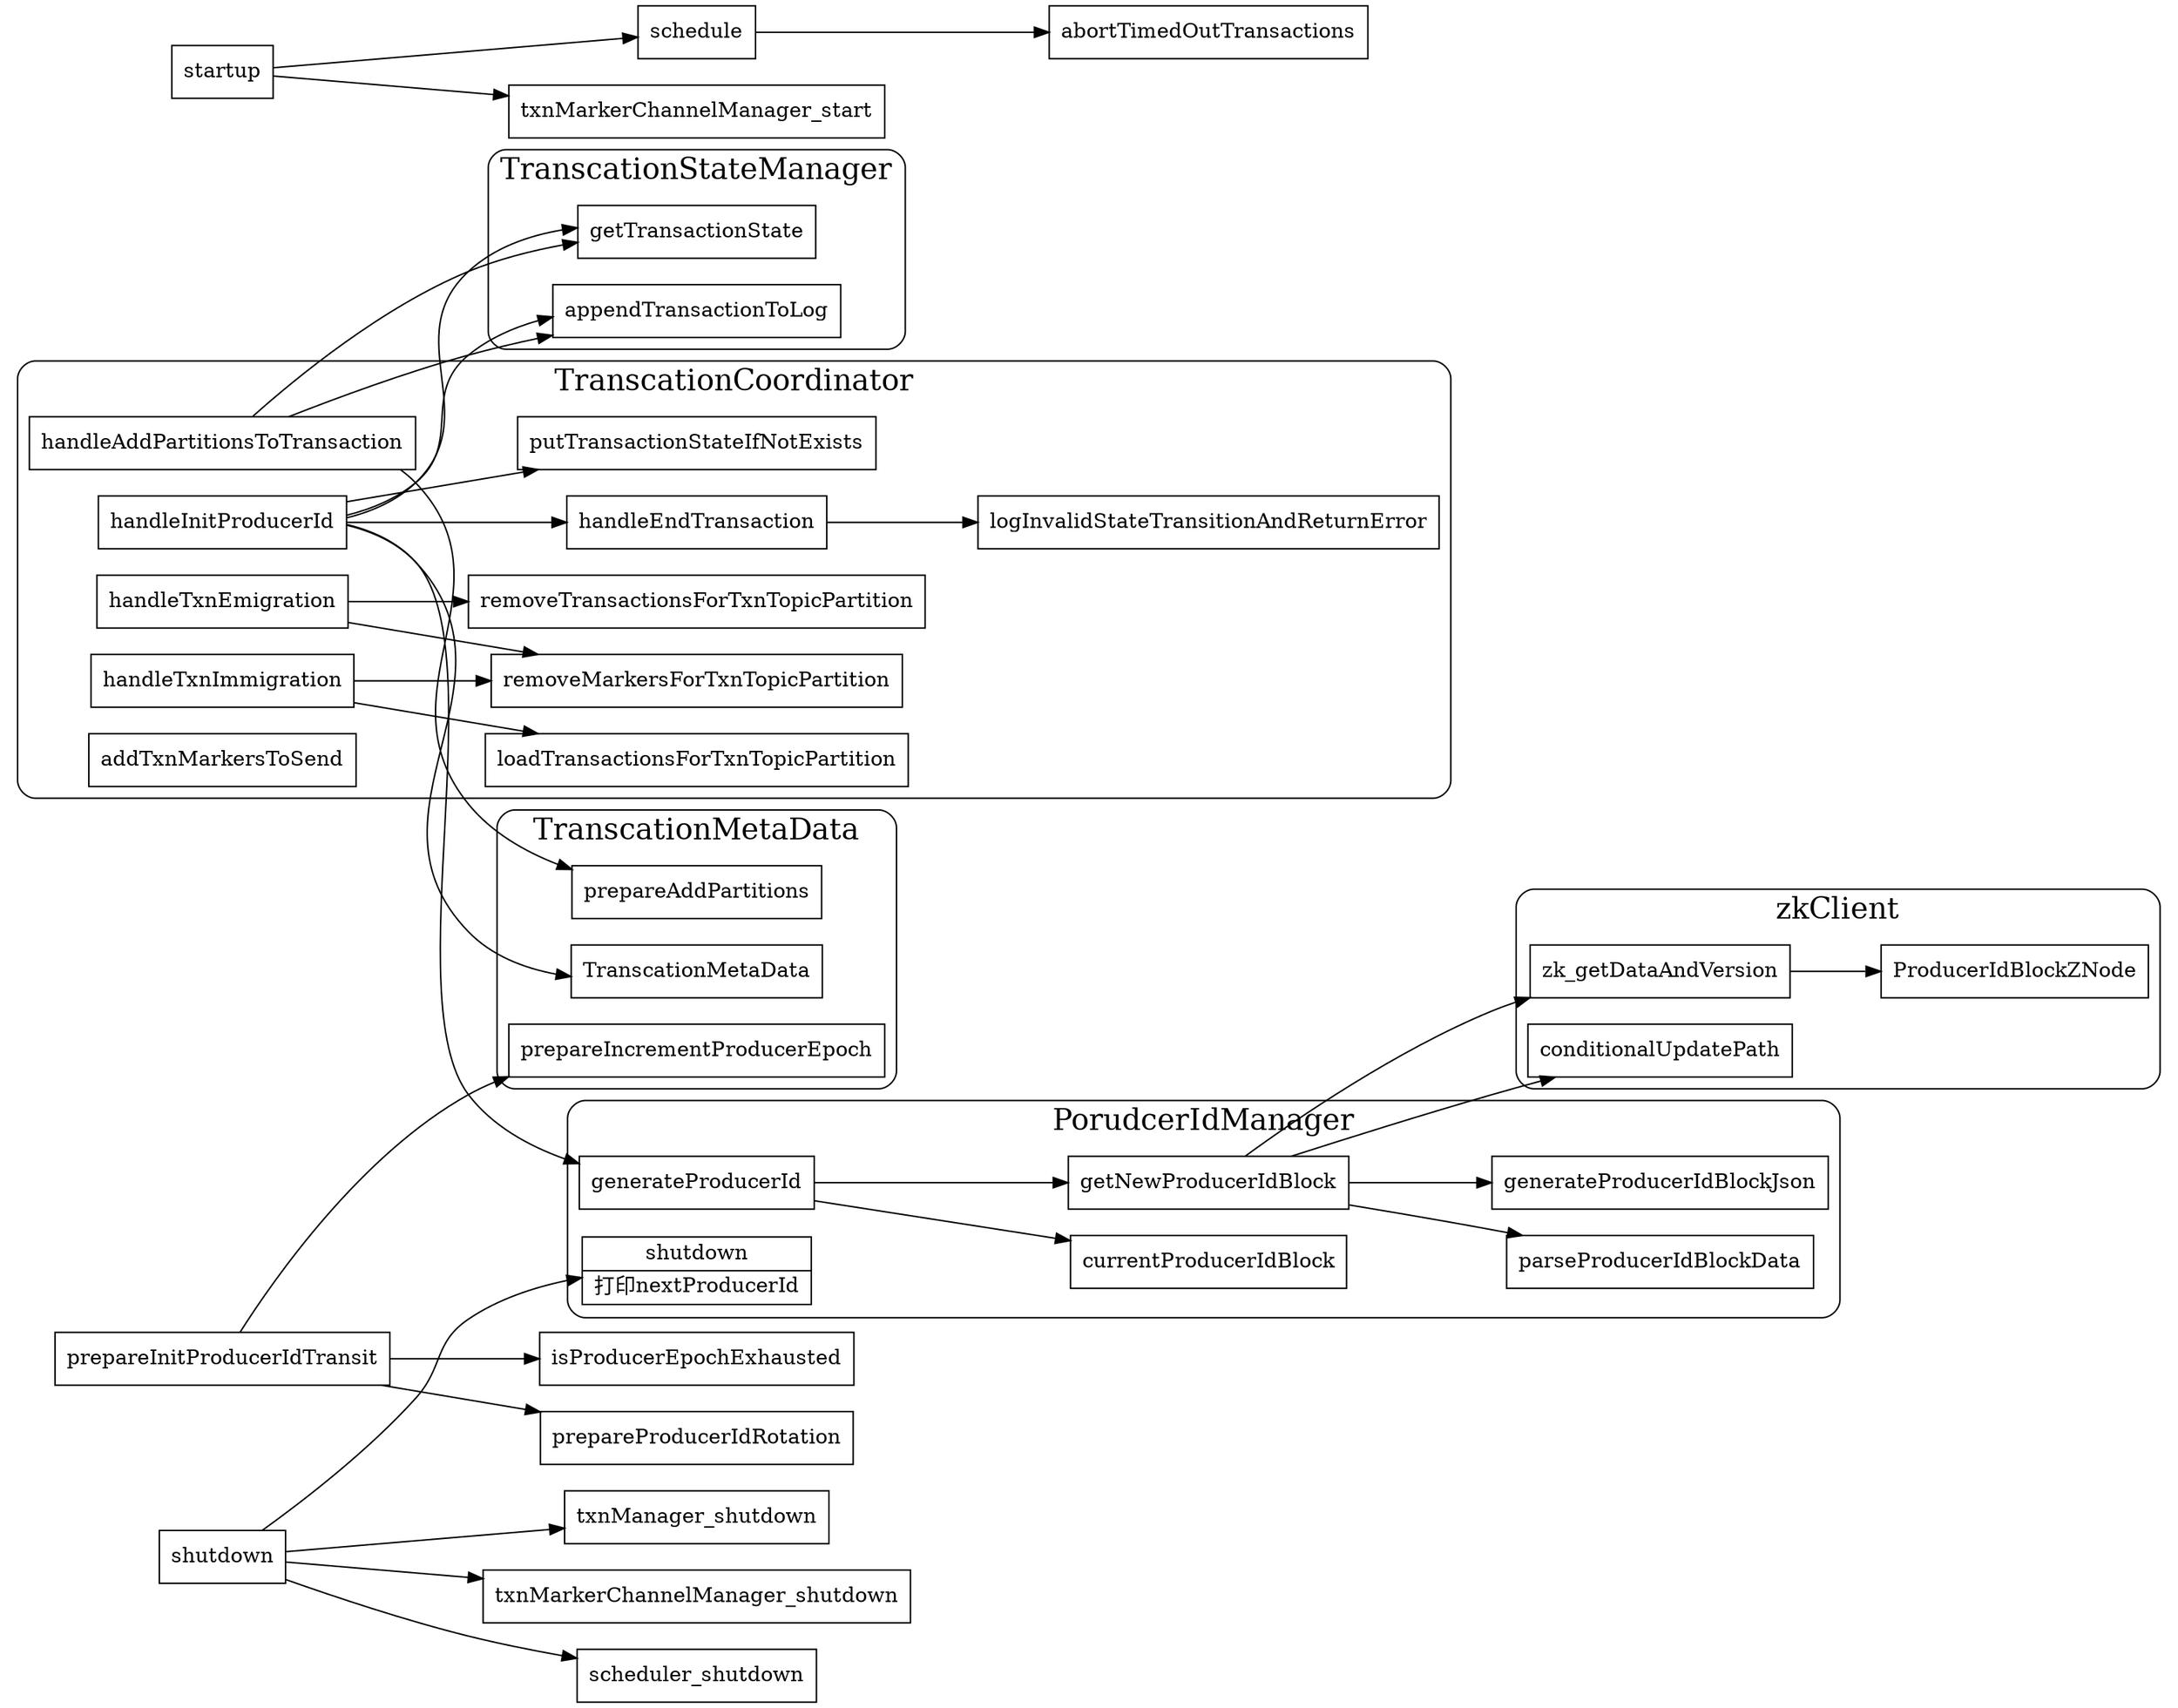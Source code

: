 digraph txn_coordinator{
  node[shape=box;];
  newrank=true;
  rankdir=LR;
  subgraph cluster_zkClient {
    graph[label="zkClient";fontsize=20;style=rounded];
    zk_getDataAndVersion -> ProducerIdBlockZNode;
    conditionalUpdatePath;
  };

  subgraph cluster_PorudcerIdManager {
    graph[label="PorudcerIdManager";fontsize=20;style=rounded];
    producerIdManager_shutdown;
    generateProducerId ->{
      currentProducerIdBlock;
      getNewProducerIdBlock;
    }
    getNewProducerIdBlock -> {
      zk_getDataAndVersion;
      parseProducerIdBlockData;
      generateProducerIdBlockJson;
      conditionalUpdatePath;
    }
    producerIdManager_shutdown[
      shape="record";
      label="{{
        shutdown|
        打印nextProducerId
      }}";
    ];
  };

  subgraph cluster_TranscationMetaData {
    graph[label="TranscationMetaData";fontsize=20;style=rounded];
    TranscationMetaData;
    prepareIncrementProducerEpoch;
    prepareAddPartitions;
  };

  subgraph cluster_TranscationStateManager {
    graph[label="TranscationStateManager";fontsize=20;style=rounded];
    getTransactionState;
    appendTransactionToLog;
    
  };

  subgraph cluster_TranscationCoordinator {
    graph[label="TranscationCoordinator";fontsize=20;style=rounded];
    handleInitProducerId -> {
      generateProducerId;
      getTransactionState;
      putTransactionStateIfNotExists;
      TranscationMetaData;
      handleEndTransaction;
      appendTransactionToLog;
    }
    handleAddPartitionsToTransaction -> {
      getTransactionState;
      prepareAddPartitions;
      appendTransactionToLog;
    }

    handleTxnEmigration -> {
      removeMarkersForTxnTopicPartition;
      removeTransactionsForTxnTopicPartition;
    }
    handleTxnImmigration -> {
      removeMarkersForTxnTopicPartition;
      loadTransactionsForTxnTopicPartition;
    }
    handleEndTransaction -> 
      logInvalidStateTransitionAndReturnError;
      addTxnMarkersToSend;
      appendTransactionToLog;
    }

    startup -> schedule -> abortTimedOutTransactions;
    startup -> {
      txnMarkerChannelManager_start
    }
    shutdown -> {
      scheduler_shutdown;
      producerIdManager_shutdown;
      txnManager_shutdown;
      txnMarkerChannelManager_shutdown;
    }


    prepareInitProducerIdTransit -> {
      prepareIncrementProducerEpoch;
      prepareProducerIdRotation;
      isProducerEpochExhausted;
    }
}
